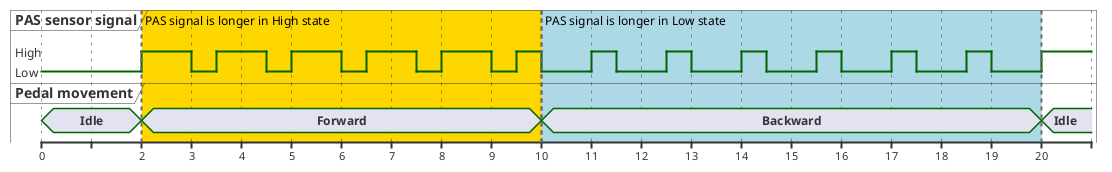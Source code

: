 @startuml
robust "PAS sensor signal" as PAS
concise "Pedal movement" as RM

@0
PAS is Low
RM is Idle

@2
PAS is High 
RM is Forward
@3
PAS is Low
@3.5
PAS is High
@4.5
PAS is Low
@5
PAS is High
@6
PAS is Low
@6.5
PAS is High
@7.5
PAS is Low
@8
PAS is High
@9
PAS is Low
@9.5
PAS is High
@10
PAS is Low
@11
PAS is High
@11.5
PAS is Low
@12.5
PAS is High
@13
PAS is Low
@14
PAS is High
@14.5
PAS is Low
@15.5
PAS is High
@16
PAS is Low
@17
PAS is High
@17.5
PAS is Low
@18.5
PAS is High
@19
PAS is Low
@20
PAS is High

@10
RM is Backward

@20
RM is Idle

highlight 2 to 10 #Gold;line:DimGrey : PAS signal is longer in High state
highlight 10 to 20 #lightBlue;line:DimGrey : PAS signal is longer in Low state
@enduml